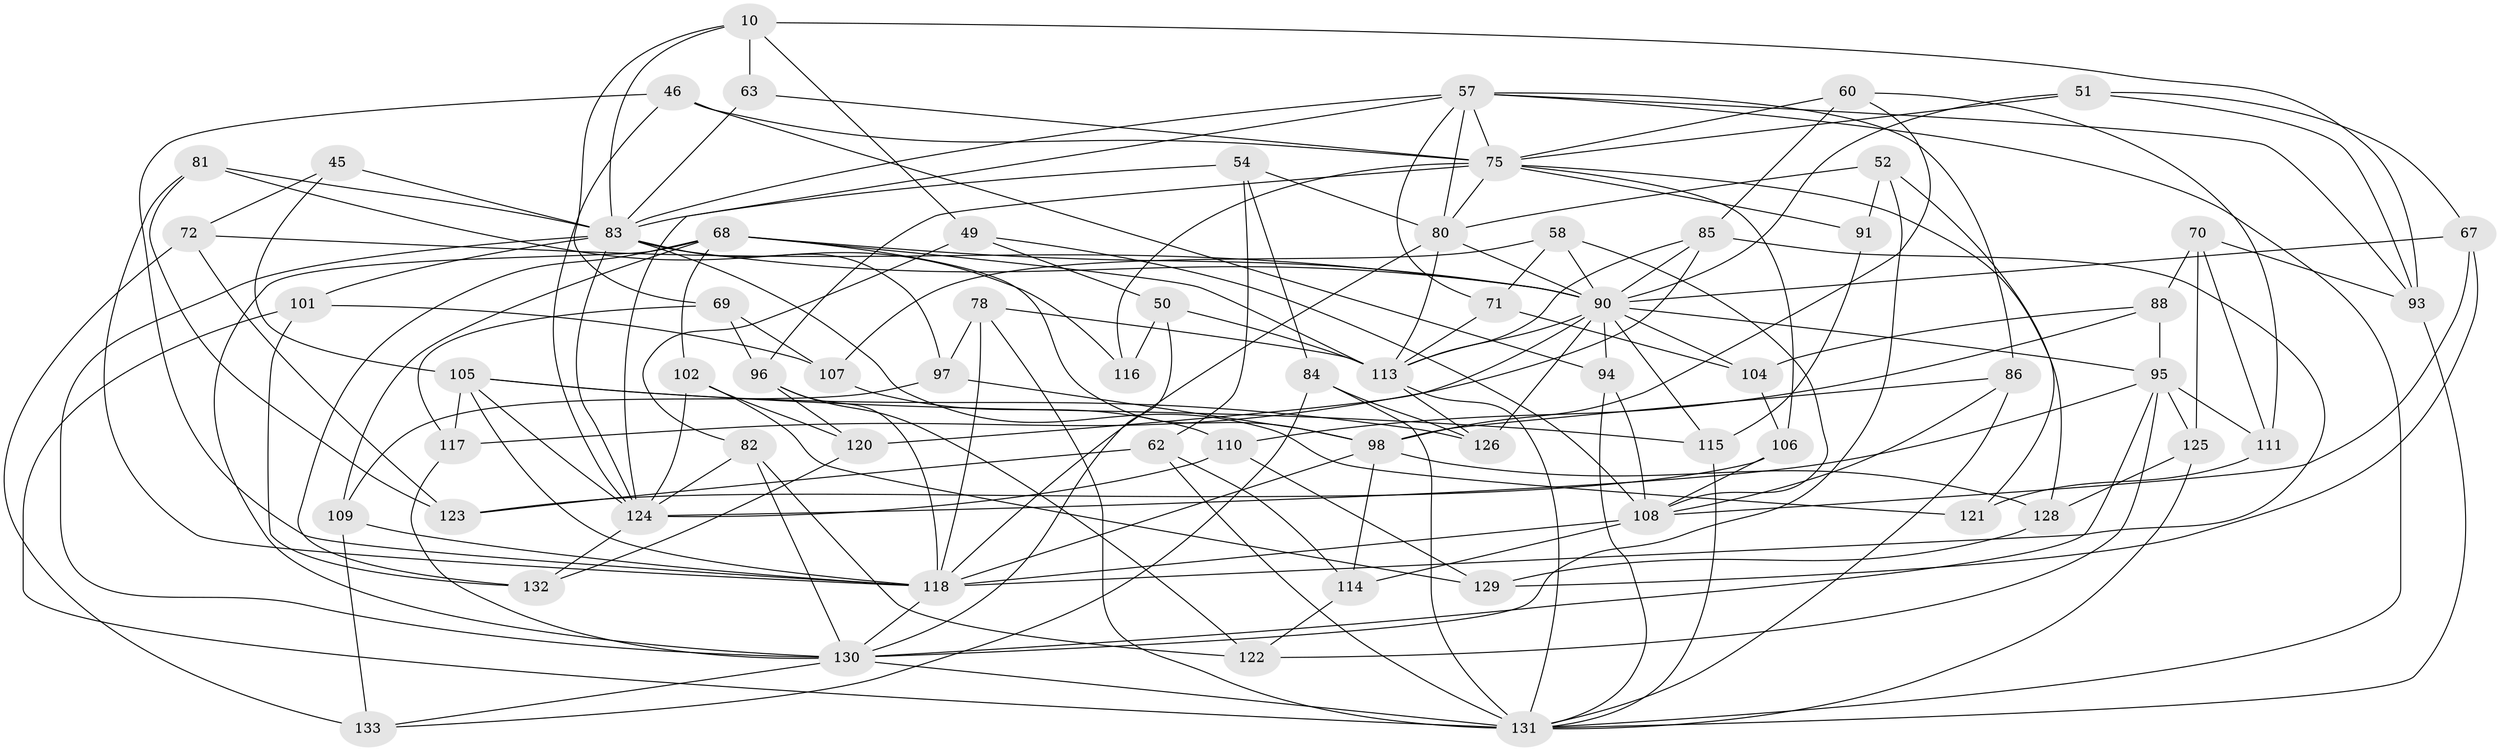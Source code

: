 // original degree distribution, {4: 1.0}
// Generated by graph-tools (version 1.1) at 2025/56/03/09/25 04:56:35]
// undirected, 66 vertices, 171 edges
graph export_dot {
graph [start="1"]
  node [color=gray90,style=filled];
  10 [super="+4"];
  45;
  46;
  49;
  50;
  51;
  52;
  54;
  57 [super="+53+55"];
  58;
  60;
  62;
  63;
  67;
  68 [super="+35"];
  69;
  70;
  71;
  72;
  75 [super="+21+39+25"];
  78 [super="+33"];
  80 [super="+1+41+56"];
  81;
  82;
  83 [super="+73+64"];
  84;
  85 [super="+77"];
  86;
  88;
  90 [super="+37+79+87+65"];
  91;
  93 [super="+43"];
  94;
  95 [super="+16"];
  96 [super="+30"];
  97 [super="+8"];
  98 [super="+36+61"];
  101;
  102;
  104;
  105 [super="+66"];
  106;
  107;
  108 [super="+42+44"];
  109;
  110;
  111;
  113 [super="+17+89+100"];
  114;
  115;
  116;
  117;
  118 [super="+29+40+31"];
  120;
  121;
  122;
  123;
  124 [super="+119"];
  125;
  126;
  128;
  129;
  130 [super="+20+24+99+127"];
  131 [super="+112"];
  132;
  133;
  10 -- 69;
  10 -- 93;
  10 -- 63 [weight=2];
  10 -- 49;
  10 -- 83;
  45 -- 72;
  45 -- 83 [weight=2];
  45 -- 105;
  46 -- 94;
  46 -- 75;
  46 -- 118;
  46 -- 124;
  49 -- 50;
  49 -- 82;
  49 -- 108;
  50 -- 116;
  50 -- 113;
  50 -- 130;
  51 -- 67;
  51 -- 93;
  51 -- 75;
  51 -- 90;
  52 -- 91;
  52 -- 121;
  52 -- 80;
  52 -- 130;
  54 -- 83;
  54 -- 84;
  54 -- 62;
  54 -- 80;
  57 -- 86;
  57 -- 80 [weight=2];
  57 -- 93 [weight=2];
  57 -- 71;
  57 -- 83;
  57 -- 75;
  57 -- 124;
  57 -- 131;
  58 -- 71;
  58 -- 107;
  58 -- 108;
  58 -- 90;
  60 -- 111;
  60 -- 75;
  60 -- 85;
  60 -- 98;
  62 -- 114;
  62 -- 123;
  62 -- 131;
  63 -- 83;
  63 -- 75;
  67 -- 108;
  67 -- 129;
  67 -- 90;
  68 -- 132;
  68 -- 113 [weight=2];
  68 -- 102;
  68 -- 109;
  68 -- 130 [weight=3];
  68 -- 98;
  68 -- 90;
  69 -- 96;
  69 -- 107;
  69 -- 117;
  70 -- 88;
  70 -- 125;
  70 -- 111;
  70 -- 93;
  71 -- 104;
  71 -- 113;
  72 -- 90;
  72 -- 133;
  72 -- 123;
  75 -- 91 [weight=2];
  75 -- 96 [weight=2];
  75 -- 116 [weight=2];
  75 -- 128;
  75 -- 106;
  75 -- 80;
  78 -- 97 [weight=2];
  78 -- 131;
  78 -- 113 [weight=2];
  78 -- 118;
  80 -- 118 [weight=2];
  80 -- 90;
  80 -- 113 [weight=4];
  81 -- 116;
  81 -- 123;
  81 -- 83;
  81 -- 118;
  82 -- 122;
  82 -- 130;
  82 -- 124;
  83 -- 97;
  83 -- 121 [weight=2];
  83 -- 101;
  83 -- 124;
  83 -- 130;
  83 -- 90 [weight=3];
  84 -- 133;
  84 -- 126;
  84 -- 131;
  85 -- 117;
  85 -- 118 [weight=2];
  85 -- 113;
  85 -- 90;
  86 -- 98;
  86 -- 131;
  86 -- 108;
  88 -- 110;
  88 -- 104;
  88 -- 95;
  90 -- 115;
  90 -- 126;
  90 -- 113 [weight=3];
  90 -- 94;
  90 -- 120;
  90 -- 95 [weight=2];
  90 -- 104;
  91 -- 115;
  93 -- 131;
  94 -- 108;
  94 -- 131;
  95 -- 125;
  95 -- 122;
  95 -- 111;
  95 -- 130;
  95 -- 124;
  96 -- 120;
  96 -- 122;
  96 -- 118;
  97 -- 109;
  97 -- 98 [weight=2];
  98 -- 114;
  98 -- 128;
  98 -- 118;
  101 -- 132;
  101 -- 107;
  101 -- 131;
  102 -- 124;
  102 -- 129;
  102 -- 120;
  104 -- 106;
  105 -- 126;
  105 -- 124 [weight=2];
  105 -- 118 [weight=2];
  105 -- 115;
  105 -- 117;
  106 -- 108;
  106 -- 123;
  107 -- 110;
  108 -- 118;
  108 -- 114;
  109 -- 133;
  109 -- 118;
  110 -- 129;
  110 -- 124;
  111 -- 121;
  113 -- 126;
  113 -- 131;
  114 -- 122;
  115 -- 131;
  117 -- 130;
  118 -- 130;
  120 -- 132;
  124 -- 132;
  125 -- 128;
  125 -- 131;
  128 -- 129;
  130 -- 131 [weight=3];
  130 -- 133;
}
